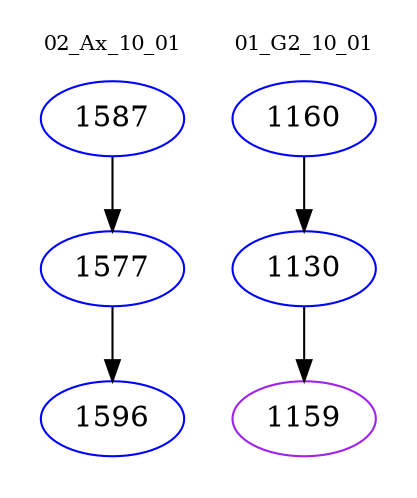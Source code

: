 digraph{
subgraph cluster_0 {
color = white
label = "02_Ax_10_01";
fontsize=10;
T0_1587 [label="1587", color="blue"]
T0_1587 -> T0_1577 [color="black"]
T0_1577 [label="1577", color="blue"]
T0_1577 -> T0_1596 [color="black"]
T0_1596 [label="1596", color="blue"]
}
subgraph cluster_1 {
color = white
label = "01_G2_10_01";
fontsize=10;
T1_1160 [label="1160", color="blue"]
T1_1160 -> T1_1130 [color="black"]
T1_1130 [label="1130", color="blue"]
T1_1130 -> T1_1159 [color="black"]
T1_1159 [label="1159", color="purple"]
}
}
